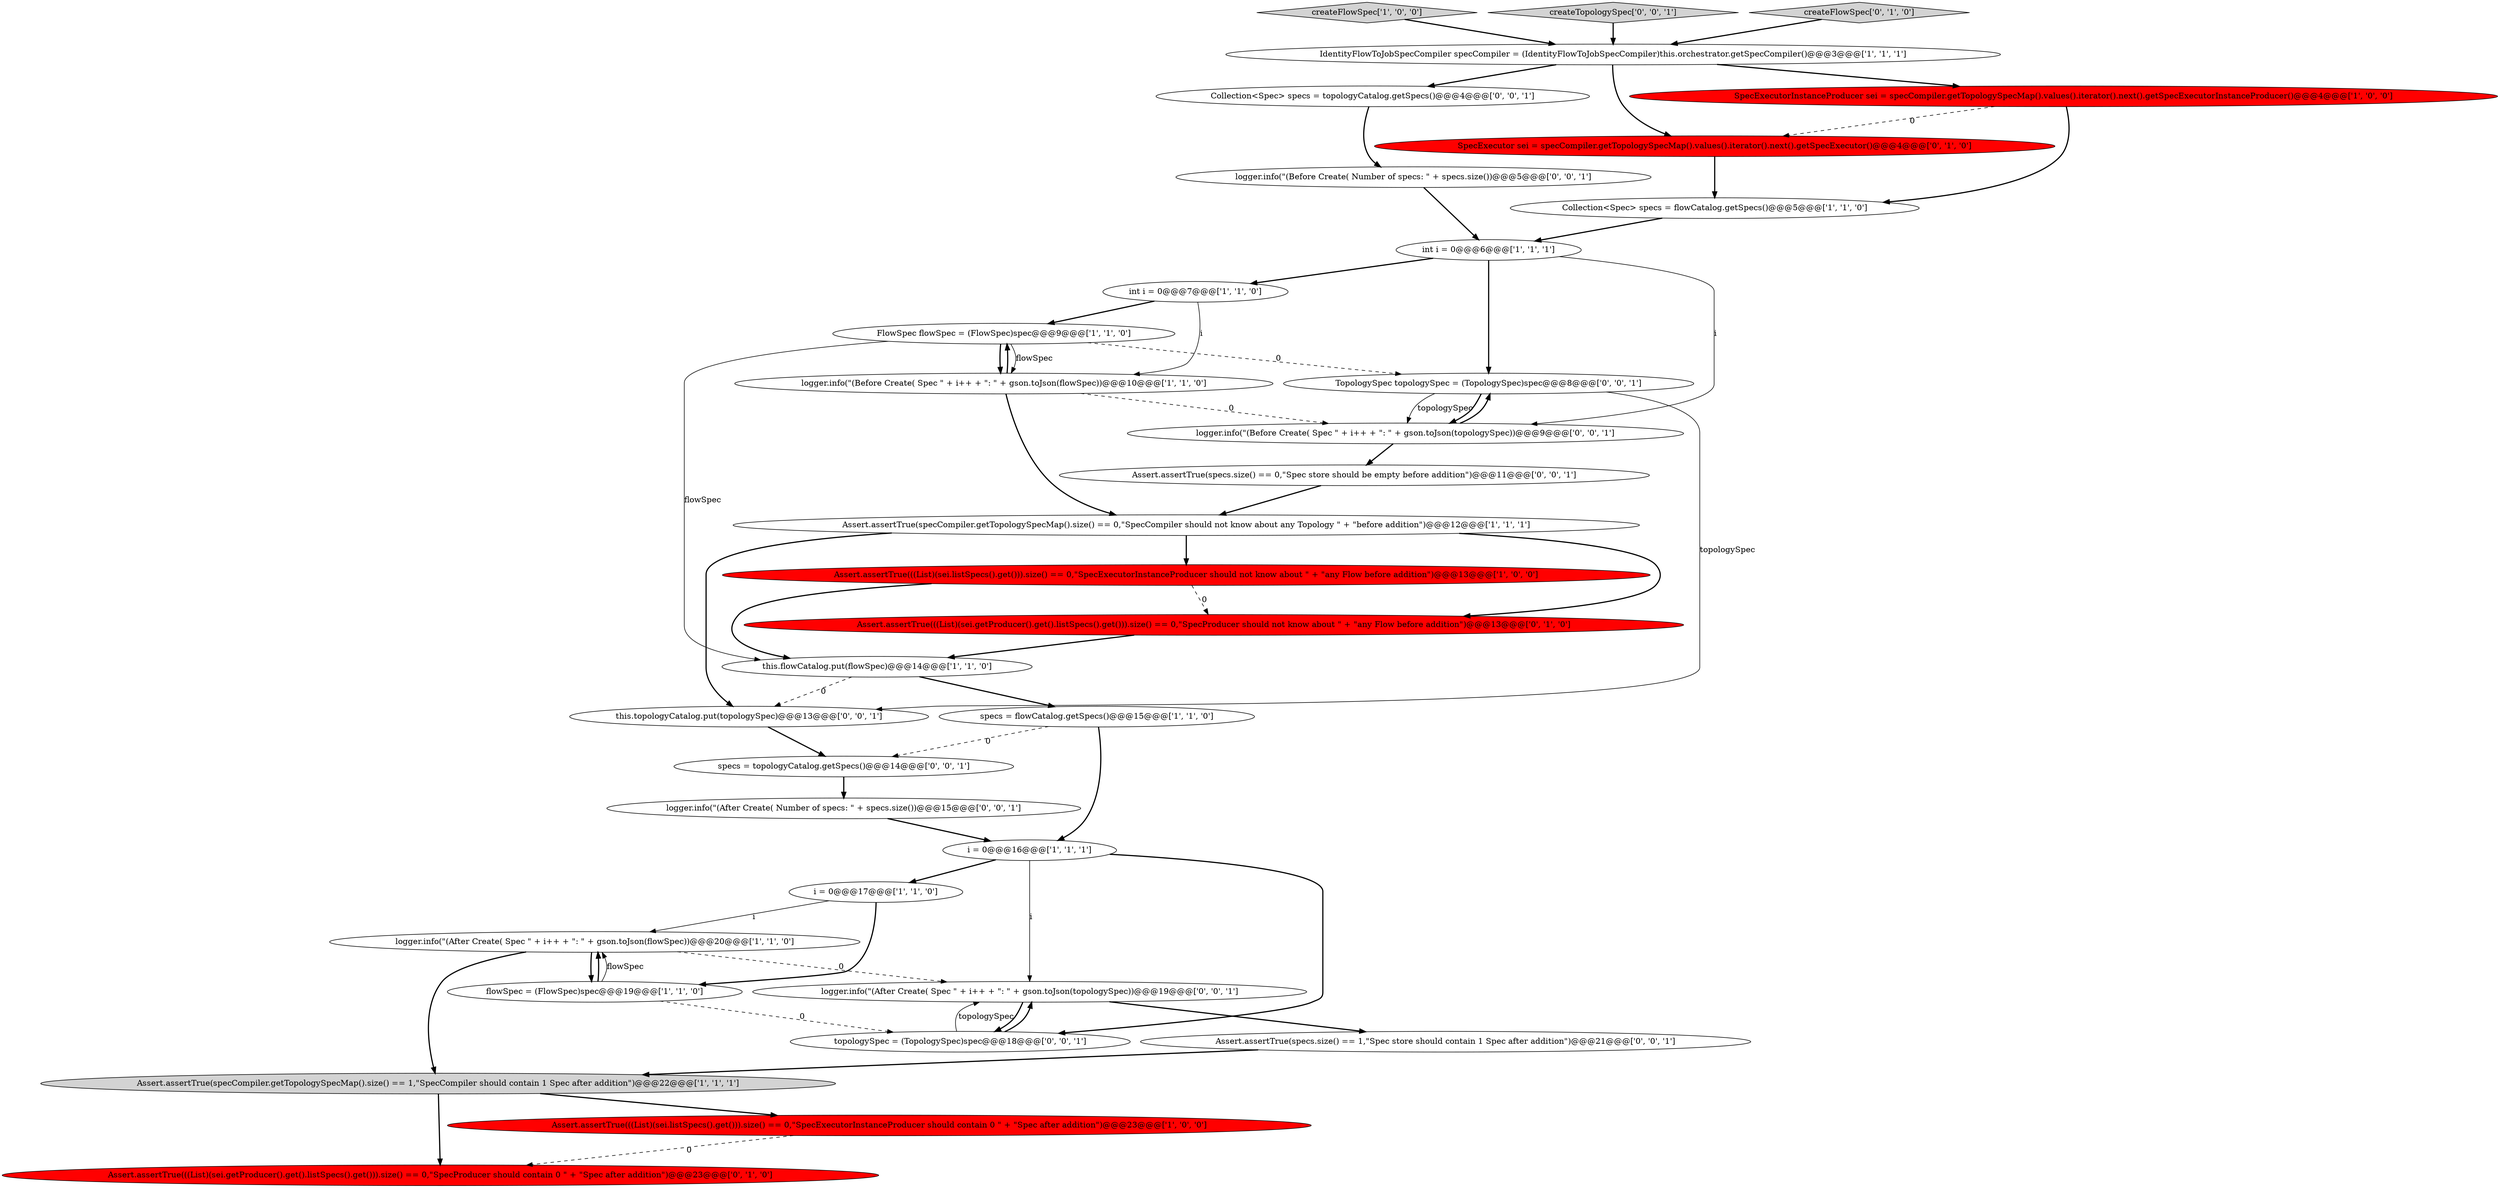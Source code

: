 digraph {
16 [style = filled, label = "i = 0@@@16@@@['1', '1', '1']", fillcolor = white, shape = ellipse image = "AAA0AAABBB1BBB"];
18 [style = filled, label = "Assert.assertTrue(((List)(sei.getProducer().get().listSpecs().get())).size() == 0,\"SpecProducer should contain 0 \" + \"Spec after addition\")@@@23@@@['0', '1', '0']", fillcolor = red, shape = ellipse image = "AAA1AAABBB2BBB"];
1 [style = filled, label = "i = 0@@@17@@@['1', '1', '0']", fillcolor = white, shape = ellipse image = "AAA0AAABBB1BBB"];
28 [style = filled, label = "Assert.assertTrue(specs.size() == 1,\"Spec store should contain 1 Spec after addition\")@@@21@@@['0', '0', '1']", fillcolor = white, shape = ellipse image = "AAA0AAABBB3BBB"];
2 [style = filled, label = "IdentityFlowToJobSpecCompiler specCompiler = (IdentityFlowToJobSpecCompiler)this.orchestrator.getSpecCompiler()@@@3@@@['1', '1', '1']", fillcolor = white, shape = ellipse image = "AAA0AAABBB1BBB"];
33 [style = filled, label = "topologySpec = (TopologySpec)spec@@@18@@@['0', '0', '1']", fillcolor = white, shape = ellipse image = "AAA0AAABBB3BBB"];
22 [style = filled, label = "logger.info(\"(Before Create( Spec \" + i++ + \": \" + gson.toJson(topologySpec))@@@9@@@['0', '0', '1']", fillcolor = white, shape = ellipse image = "AAA0AAABBB3BBB"];
26 [style = filled, label = "TopologySpec topologySpec = (TopologySpec)spec@@@8@@@['0', '0', '1']", fillcolor = white, shape = ellipse image = "AAA0AAABBB3BBB"];
13 [style = filled, label = "logger.info(\"(Before Create( Spec \" + i++ + \": \" + gson.toJson(flowSpec))@@@10@@@['1', '1', '0']", fillcolor = white, shape = ellipse image = "AAA0AAABBB1BBB"];
17 [style = filled, label = "Assert.assertTrue(specCompiler.getTopologySpecMap().size() == 1,\"SpecCompiler should contain 1 Spec after addition\")@@@22@@@['1', '1', '1']", fillcolor = lightgray, shape = ellipse image = "AAA0AAABBB1BBB"];
0 [style = filled, label = "Assert.assertTrue(specCompiler.getTopologySpecMap().size() == 0,\"SpecCompiler should not know about any Topology \" + \"before addition\")@@@12@@@['1', '1', '1']", fillcolor = white, shape = ellipse image = "AAA0AAABBB1BBB"];
10 [style = filled, label = "Collection<Spec> specs = flowCatalog.getSpecs()@@@5@@@['1', '1', '0']", fillcolor = white, shape = ellipse image = "AAA0AAABBB1BBB"];
8 [style = filled, label = "FlowSpec flowSpec = (FlowSpec)spec@@@9@@@['1', '1', '0']", fillcolor = white, shape = ellipse image = "AAA0AAABBB1BBB"];
4 [style = filled, label = "logger.info(\"(After Create( Spec \" + i++ + \": \" + gson.toJson(flowSpec))@@@20@@@['1', '1', '0']", fillcolor = white, shape = ellipse image = "AAA0AAABBB1BBB"];
25 [style = filled, label = "specs = topologyCatalog.getSpecs()@@@14@@@['0', '0', '1']", fillcolor = white, shape = ellipse image = "AAA0AAABBB3BBB"];
31 [style = filled, label = "this.topologyCatalog.put(topologySpec)@@@13@@@['0', '0', '1']", fillcolor = white, shape = ellipse image = "AAA0AAABBB3BBB"];
11 [style = filled, label = "createFlowSpec['1', '0', '0']", fillcolor = lightgray, shape = diamond image = "AAA0AAABBB1BBB"];
24 [style = filled, label = "logger.info(\"(After Create( Spec \" + i++ + \": \" + gson.toJson(topologySpec))@@@19@@@['0', '0', '1']", fillcolor = white, shape = ellipse image = "AAA0AAABBB3BBB"];
9 [style = filled, label = "Assert.assertTrue(((List)(sei.listSpecs().get())).size() == 0,\"SpecExecutorInstanceProducer should not know about \" + \"any Flow before addition\")@@@13@@@['1', '0', '0']", fillcolor = red, shape = ellipse image = "AAA1AAABBB1BBB"];
30 [style = filled, label = "createTopologySpec['0', '0', '1']", fillcolor = lightgray, shape = diamond image = "AAA0AAABBB3BBB"];
29 [style = filled, label = "Collection<Spec> specs = topologyCatalog.getSpecs()@@@4@@@['0', '0', '1']", fillcolor = white, shape = ellipse image = "AAA0AAABBB3BBB"];
6 [style = filled, label = "specs = flowCatalog.getSpecs()@@@15@@@['1', '1', '0']", fillcolor = white, shape = ellipse image = "AAA0AAABBB1BBB"];
20 [style = filled, label = "Assert.assertTrue(((List)(sei.getProducer().get().listSpecs().get())).size() == 0,\"SpecProducer should not know about \" + \"any Flow before addition\")@@@13@@@['0', '1', '0']", fillcolor = red, shape = ellipse image = "AAA1AAABBB2BBB"];
5 [style = filled, label = "this.flowCatalog.put(flowSpec)@@@14@@@['1', '1', '0']", fillcolor = white, shape = ellipse image = "AAA0AAABBB1BBB"];
12 [style = filled, label = "SpecExecutorInstanceProducer sei = specCompiler.getTopologySpecMap().values().iterator().next().getSpecExecutorInstanceProducer()@@@4@@@['1', '0', '0']", fillcolor = red, shape = ellipse image = "AAA1AAABBB1BBB"];
23 [style = filled, label = "logger.info(\"(Before Create( Number of specs: \" + specs.size())@@@5@@@['0', '0', '1']", fillcolor = white, shape = ellipse image = "AAA0AAABBB3BBB"];
21 [style = filled, label = "createFlowSpec['0', '1', '0']", fillcolor = lightgray, shape = diamond image = "AAA0AAABBB2BBB"];
27 [style = filled, label = "logger.info(\"(After Create( Number of specs: \" + specs.size())@@@15@@@['0', '0', '1']", fillcolor = white, shape = ellipse image = "AAA0AAABBB3BBB"];
32 [style = filled, label = "Assert.assertTrue(specs.size() == 0,\"Spec store should be empty before addition\")@@@11@@@['0', '0', '1']", fillcolor = white, shape = ellipse image = "AAA0AAABBB3BBB"];
3 [style = filled, label = "Assert.assertTrue(((List)(sei.listSpecs().get())).size() == 0,\"SpecExecutorInstanceProducer should contain 0 \" + \"Spec after addition\")@@@23@@@['1', '0', '0']", fillcolor = red, shape = ellipse image = "AAA1AAABBB1BBB"];
14 [style = filled, label = "int i = 0@@@6@@@['1', '1', '1']", fillcolor = white, shape = ellipse image = "AAA0AAABBB1BBB"];
7 [style = filled, label = "int i = 0@@@7@@@['1', '1', '0']", fillcolor = white, shape = ellipse image = "AAA0AAABBB1BBB"];
19 [style = filled, label = "SpecExecutor sei = specCompiler.getTopologySpecMap().values().iterator().next().getSpecExecutor()@@@4@@@['0', '1', '0']", fillcolor = red, shape = ellipse image = "AAA1AAABBB2BBB"];
15 [style = filled, label = "flowSpec = (FlowSpec)spec@@@19@@@['1', '1', '0']", fillcolor = white, shape = ellipse image = "AAA0AAABBB1BBB"];
9->20 [style = dashed, label="0"];
22->26 [style = bold, label=""];
24->28 [style = bold, label=""];
8->5 [style = solid, label="flowSpec"];
0->9 [style = bold, label=""];
2->19 [style = bold, label=""];
31->25 [style = bold, label=""];
4->17 [style = bold, label=""];
10->14 [style = bold, label=""];
1->15 [style = bold, label=""];
32->0 [style = bold, label=""];
3->18 [style = dashed, label="0"];
4->15 [style = bold, label=""];
19->10 [style = bold, label=""];
22->32 [style = bold, label=""];
26->22 [style = solid, label="topologySpec"];
29->23 [style = bold, label=""];
8->13 [style = solid, label="flowSpec"];
27->16 [style = bold, label=""];
1->4 [style = solid, label="i"];
7->8 [style = bold, label=""];
11->2 [style = bold, label=""];
2->12 [style = bold, label=""];
26->22 [style = bold, label=""];
14->7 [style = bold, label=""];
20->5 [style = bold, label=""];
21->2 [style = bold, label=""];
23->14 [style = bold, label=""];
7->13 [style = solid, label="i"];
14->26 [style = bold, label=""];
25->27 [style = bold, label=""];
24->33 [style = bold, label=""];
12->10 [style = bold, label=""];
14->22 [style = solid, label="i"];
5->6 [style = bold, label=""];
12->19 [style = dashed, label="0"];
6->25 [style = dashed, label="0"];
16->1 [style = bold, label=""];
15->4 [style = solid, label="flowSpec"];
16->33 [style = bold, label=""];
6->16 [style = bold, label=""];
33->24 [style = bold, label=""];
15->4 [style = bold, label=""];
15->33 [style = dashed, label="0"];
17->3 [style = bold, label=""];
9->5 [style = bold, label=""];
28->17 [style = bold, label=""];
26->31 [style = solid, label="topologySpec"];
5->31 [style = dashed, label="0"];
0->20 [style = bold, label=""];
16->24 [style = solid, label="i"];
4->24 [style = dashed, label="0"];
13->8 [style = bold, label=""];
30->2 [style = bold, label=""];
2->29 [style = bold, label=""];
33->24 [style = solid, label="topologySpec"];
13->22 [style = dashed, label="0"];
17->18 [style = bold, label=""];
8->13 [style = bold, label=""];
0->31 [style = bold, label=""];
13->0 [style = bold, label=""];
8->26 [style = dashed, label="0"];
}
